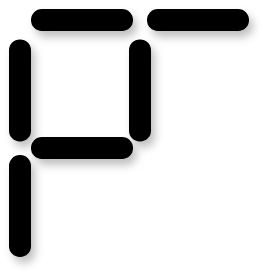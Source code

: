 <mxfile version="26.2.10">
  <diagram name="第 1 页" id="ZcWv_WE9x52VTgQ7J4RL">
    <mxGraphModel dx="870" dy="439" grid="1" gridSize="10" guides="1" tooltips="1" connect="1" arrows="1" fold="1" page="1" pageScale="1" pageWidth="827" pageHeight="1169" math="0" shadow="0">
      <root>
        <mxCell id="0" />
        <mxCell id="1" parent="0" />
        <mxCell id="aD5c474soejIc-529H0l-3" value="" style="rounded=1;whiteSpace=wrap;html=1;strokeWidth=1;glass=0;arcSize=49;rotation=90;container=0;fillColor=#000000;strokeColor=#000000;movable=1;resizable=1;rotatable=1;deletable=1;editable=1;locked=0;connectable=1;shadow=1;" parent="1" vertex="1">
          <mxGeometry x="170.0" y="144.22" width="50" height="10" as="geometry" />
        </mxCell>
        <mxCell id="aD5c474soejIc-529H0l-10" value="" style="rounded=1;whiteSpace=wrap;html=1;strokeWidth=1;glass=0;arcSize=49;rotation=90;container=0;fillColor=#000000;strokeColor=#000000;movable=1;resizable=1;rotatable=1;deletable=1;editable=1;locked=0;connectable=1;shadow=1;" parent="1" vertex="1">
          <mxGeometry x="170.0" y="202.003" width="50" height="10" as="geometry" />
        </mxCell>
        <mxCell id="GnkrHQ1UbldiAadf7UME-11" value="" style="rounded=1;whiteSpace=wrap;html=1;strokeWidth=1;glass=0;arcSize=49;rotation=90;container=0;fillColor=#000000;strokeColor=#000000;movable=1;resizable=1;rotatable=1;deletable=1;editable=1;locked=0;connectable=1;shadow=1;" vertex="1" parent="1">
          <mxGeometry x="230.0" y="144.22" width="50" height="10" as="geometry" />
        </mxCell>
        <mxCell id="GnkrHQ1UbldiAadf7UME-8" value="" style="rounded=1;whiteSpace=wrap;html=1;strokeWidth=1;glass=0;arcSize=49;rotation=0;container=0;fillColor=#000000;strokeColor=#000000;movable=1;resizable=1;rotatable=1;deletable=1;editable=1;locked=0;connectable=1;shadow=1;" vertex="1" parent="1">
          <mxGeometry x="201.0" y="109" width="50" height="10" as="geometry" />
        </mxCell>
        <mxCell id="GnkrHQ1UbldiAadf7UME-9" value="" style="rounded=1;whiteSpace=wrap;html=1;strokeWidth=1;glass=0;arcSize=49;rotation=0;container=0;fillColor=#000000;strokeColor=#000000;movable=1;resizable=1;rotatable=1;deletable=1;editable=1;locked=0;connectable=1;shadow=1;" vertex="1" parent="1">
          <mxGeometry x="259.0" y="109" width="50" height="10" as="geometry" />
        </mxCell>
        <mxCell id="GnkrHQ1UbldiAadf7UME-12" value="" style="rounded=1;whiteSpace=wrap;html=1;strokeWidth=1;glass=0;arcSize=49;rotation=0;container=0;fillColor=#000000;strokeColor=#000000;movable=1;resizable=1;rotatable=1;deletable=1;editable=1;locked=0;connectable=1;shadow=1;" vertex="1" parent="1">
          <mxGeometry x="201.0" y="173" width="50" height="10" as="geometry" />
        </mxCell>
      </root>
    </mxGraphModel>
  </diagram>
</mxfile>
